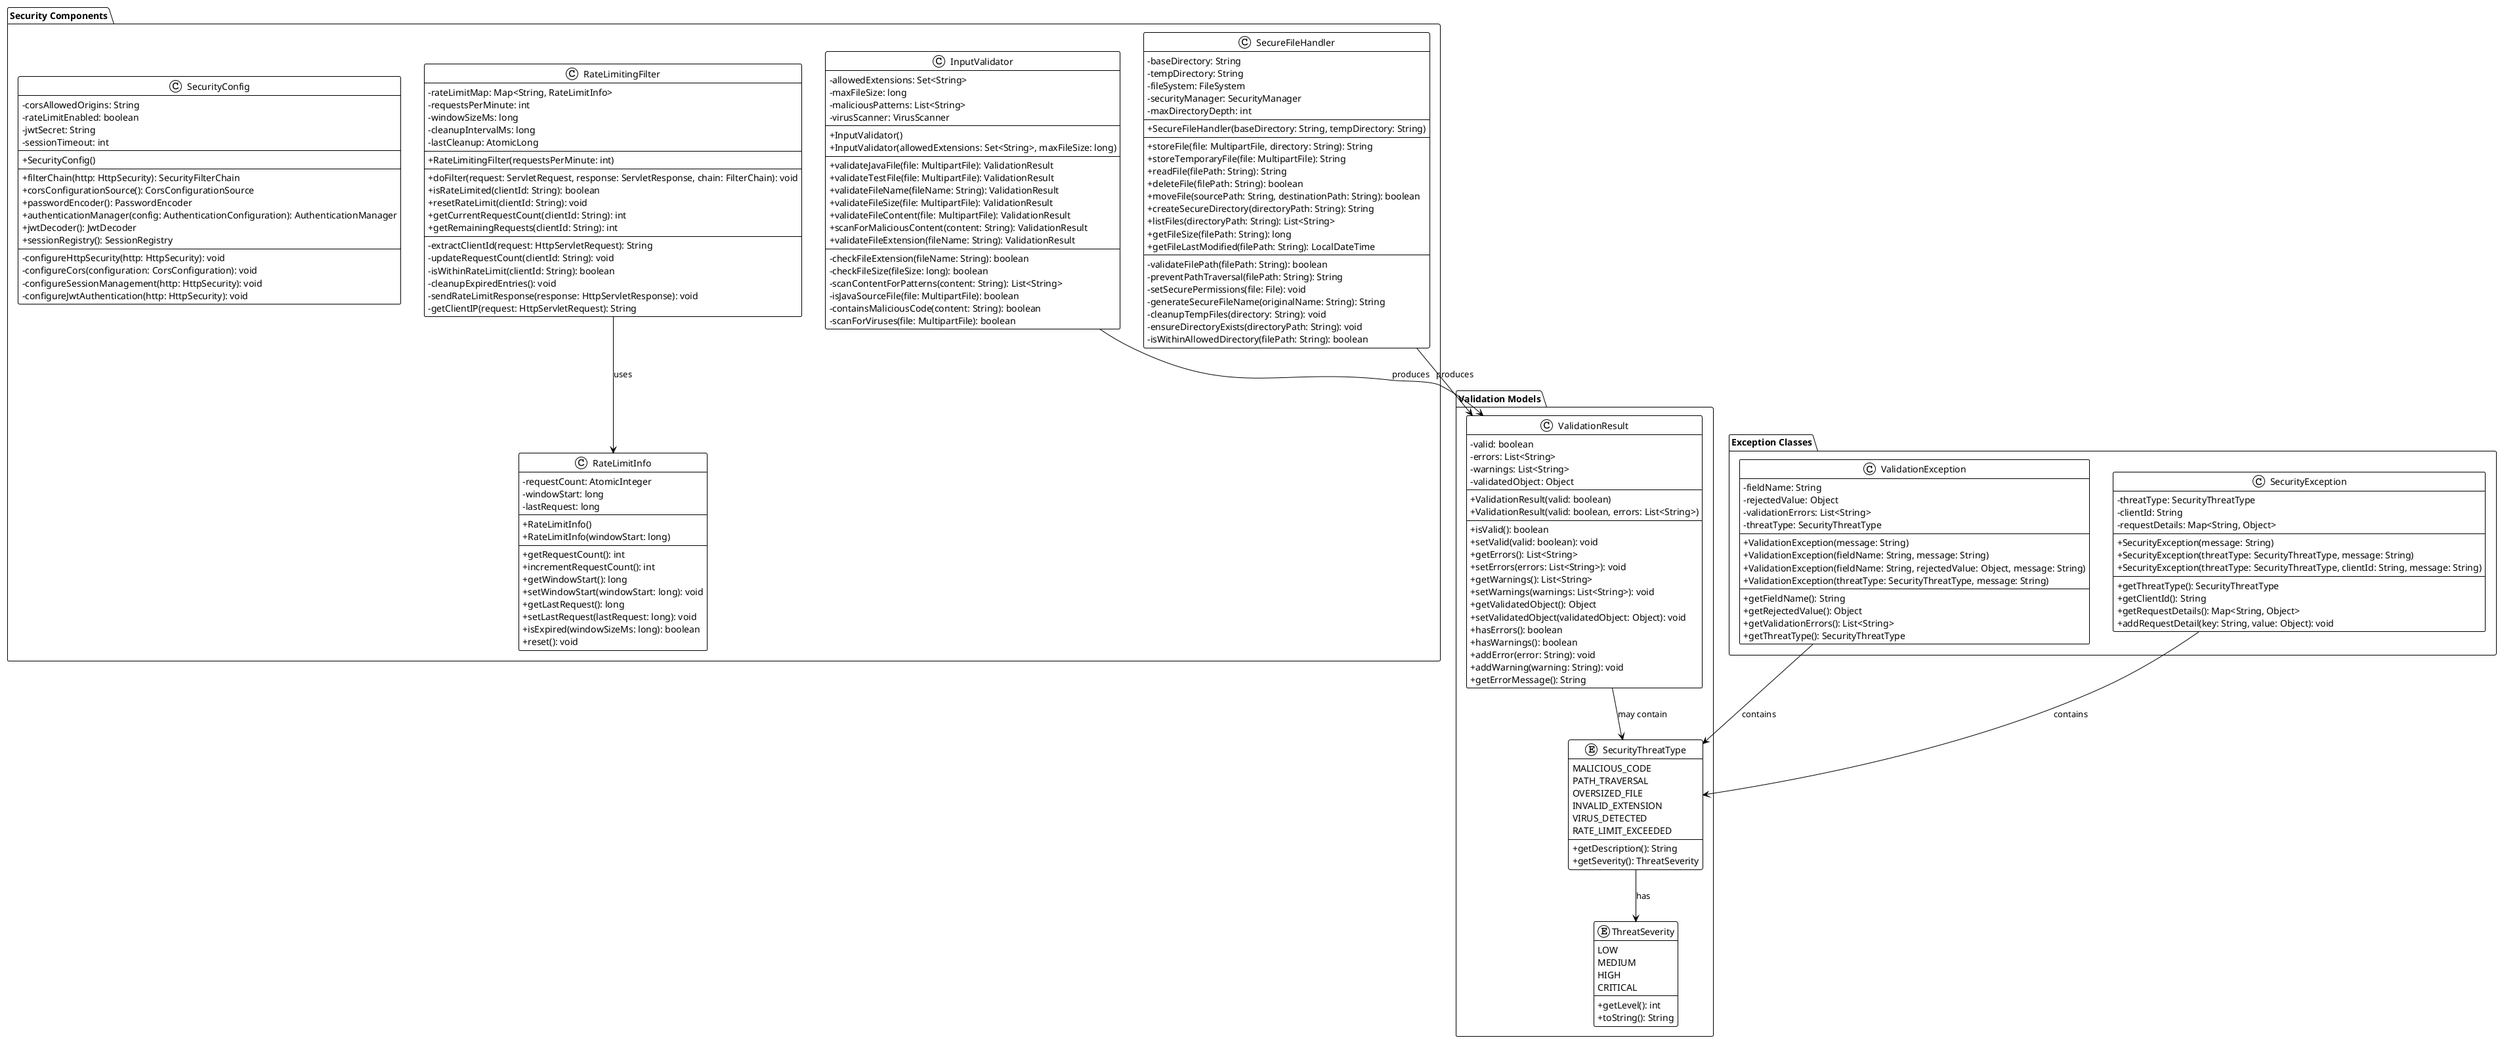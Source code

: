 @startuml Security Layer Class Diagram
!theme plain
skinparam classAttributeIconSize 0

package "Security Components" {
    class InputValidator {
        -allowedExtensions: Set<String>
        -maxFileSize: long
        -maliciousPatterns: List<String>
        -virusScanner: VirusScanner
        --
        +InputValidator()
        +InputValidator(allowedExtensions: Set<String>, maxFileSize: long)
        --
        +validateJavaFile(file: MultipartFile): ValidationResult
        +validateTestFile(file: MultipartFile): ValidationResult
        +validateFileName(fileName: String): ValidationResult
        +validateFileSize(file: MultipartFile): ValidationResult
        +validateFileContent(file: MultipartFile): ValidationResult
        +scanForMaliciousContent(content: String): ValidationResult
        +validateFileExtension(fileName: String): ValidationResult
        --
        -checkFileExtension(fileName: String): boolean
        -checkFileSize(fileSize: long): boolean
        -scanContentForPatterns(content: String): List<String>
        -isJavaSourceFile(file: MultipartFile): boolean
        -containsMaliciousCode(content: String): boolean
        -scanForViruses(file: MultipartFile): boolean
    }
    
    class SecureFileHandler {
        -baseDirectory: String
        -tempDirectory: String
        -fileSystem: FileSystem
        -securityManager: SecurityManager
        -maxDirectoryDepth: int
        --
        +SecureFileHandler(baseDirectory: String, tempDirectory: String)
        --
        +storeFile(file: MultipartFile, directory: String): String
        +storeTemporaryFile(file: MultipartFile): String
        +readFile(filePath: String): String
        +deleteFile(filePath: String): boolean
        +moveFile(sourcePath: String, destinationPath: String): boolean
        +createSecureDirectory(directoryPath: String): String
        +listFiles(directoryPath: String): List<String>
        +getFileSize(filePath: String): long
        +getFileLastModified(filePath: String): LocalDateTime
        --
        -validateFilePath(filePath: String): boolean
        -preventPathTraversal(filePath: String): String
        -setSecurePermissions(file: File): void
        -generateSecureFileName(originalName: String): String
        -cleanupTempFiles(directory: String): void
        -ensureDirectoryExists(directoryPath: String): void
        -isWithinAllowedDirectory(filePath: String): boolean
    }
    
    class RateLimitingFilter {
        -rateLimitMap: Map<String, RateLimitInfo>
        -requestsPerMinute: int
        -windowSizeMs: long
        -cleanupIntervalMs: long
        -lastCleanup: AtomicLong
        --
        +RateLimitingFilter(requestsPerMinute: int)
        --
        +doFilter(request: ServletRequest, response: ServletResponse, chain: FilterChain): void
        +isRateLimited(clientId: String): boolean
        +resetRateLimit(clientId: String): void
        +getCurrentRequestCount(clientId: String): int
        +getRemainingRequests(clientId: String): int
        --
        -extractClientId(request: HttpServletRequest): String
        -updateRequestCount(clientId: String): void
        -isWithinRateLimit(clientId: String): boolean
        -cleanupExpiredEntries(): void
        -sendRateLimitResponse(response: HttpServletResponse): void
        -getClientIP(request: HttpServletRequest): String
    }
    
    class RateLimitInfo {
        -requestCount: AtomicInteger
        -windowStart: long
        -lastRequest: long
        --
        +RateLimitInfo()
        +RateLimitInfo(windowStart: long)
        --
        +getRequestCount(): int
        +incrementRequestCount(): int
        +getWindowStart(): long
        +setWindowStart(windowStart: long): void
        +getLastRequest(): long
        +setLastRequest(lastRequest: long): void
        +isExpired(windowSizeMs: long): boolean
        +reset(): void
    }
    
    class SecurityConfig {
        -corsAllowedOrigins: String
        -rateLimitEnabled: boolean
        -jwtSecret: String
        -sessionTimeout: int
        --
        +SecurityConfig()
        --
        +filterChain(http: HttpSecurity): SecurityFilterChain
        +corsConfigurationSource(): CorsConfigurationSource
        +passwordEncoder(): PasswordEncoder
        +authenticationManager(config: AuthenticationConfiguration): AuthenticationManager
        +jwtDecoder(): JwtDecoder
        +sessionRegistry(): SessionRegistry
        --
        -configureHttpSecurity(http: HttpSecurity): void
        -configureCors(configuration: CorsConfiguration): void
        -configureSessionManagement(http: HttpSecurity): void
        -configureJwtAuthentication(http: HttpSecurity): void
    }
}

package "Validation Models" {
    class ValidationResult {
        -valid: boolean
        -errors: List<String>
        -warnings: List<String>
        -validatedObject: Object
        --
        +ValidationResult(valid: boolean)
        +ValidationResult(valid: boolean, errors: List<String>)
        --
        +isValid(): boolean
        +setValid(valid: boolean): void
        +getErrors(): List<String>
        +setErrors(errors: List<String>): void
        +getWarnings(): List<String>
        +setWarnings(warnings: List<String>): void
        +getValidatedObject(): Object
        +setValidatedObject(validatedObject: Object): void
        +hasErrors(): boolean
        +hasWarnings(): boolean
        +addError(error: String): void
        +addWarning(warning: String): void
        +getErrorMessage(): String
    }
    
    enum SecurityThreatType {
        MALICIOUS_CODE
        PATH_TRAVERSAL
        OVERSIZED_FILE
        INVALID_EXTENSION
        VIRUS_DETECTED
        RATE_LIMIT_EXCEEDED
        --
        +getDescription(): String
        +getSeverity(): ThreatSeverity
    }
    
    enum ThreatSeverity {
        LOW
        MEDIUM
        HIGH
        CRITICAL
        --
        +getLevel(): int
        +toString(): String
    }
}

package "Exception Classes" {
    class ValidationException {
        -fieldName: String
        -rejectedValue: Object
        -validationErrors: List<String>
        -threatType: SecurityThreatType
        --
        +ValidationException(message: String)
        +ValidationException(fieldName: String, message: String)
        +ValidationException(fieldName: String, rejectedValue: Object, message: String)
        +ValidationException(threatType: SecurityThreatType, message: String)
        --
        +getFieldName(): String
        +getRejectedValue(): Object
        +getValidationErrors(): List<String>
        +getThreatType(): SecurityThreatType
    }
    
    class SecurityException {
        -threatType: SecurityThreatType
        -clientId: String
        -requestDetails: Map<String, Object>
        --
        +SecurityException(message: String)
        +SecurityException(threatType: SecurityThreatType, message: String)
        +SecurityException(threatType: SecurityThreatType, clientId: String, message: String)
        --
        +getThreatType(): SecurityThreatType
        +getClientId(): String
        +getRequestDetails(): Map<String, Object>
        +addRequestDetail(key: String, value: Object): void
    }
}

' Relationships
InputValidator --> ValidationResult : "produces"
SecureFileHandler --> ValidationResult : "produces"
RateLimitingFilter --> RateLimitInfo : "uses"

ValidationResult --> SecurityThreatType : "may contain"
SecurityThreatType --> ThreatSeverity : "has"

ValidationException --> SecurityThreatType : "contains"
SecurityException --> SecurityThreatType : "contains"

@enduml